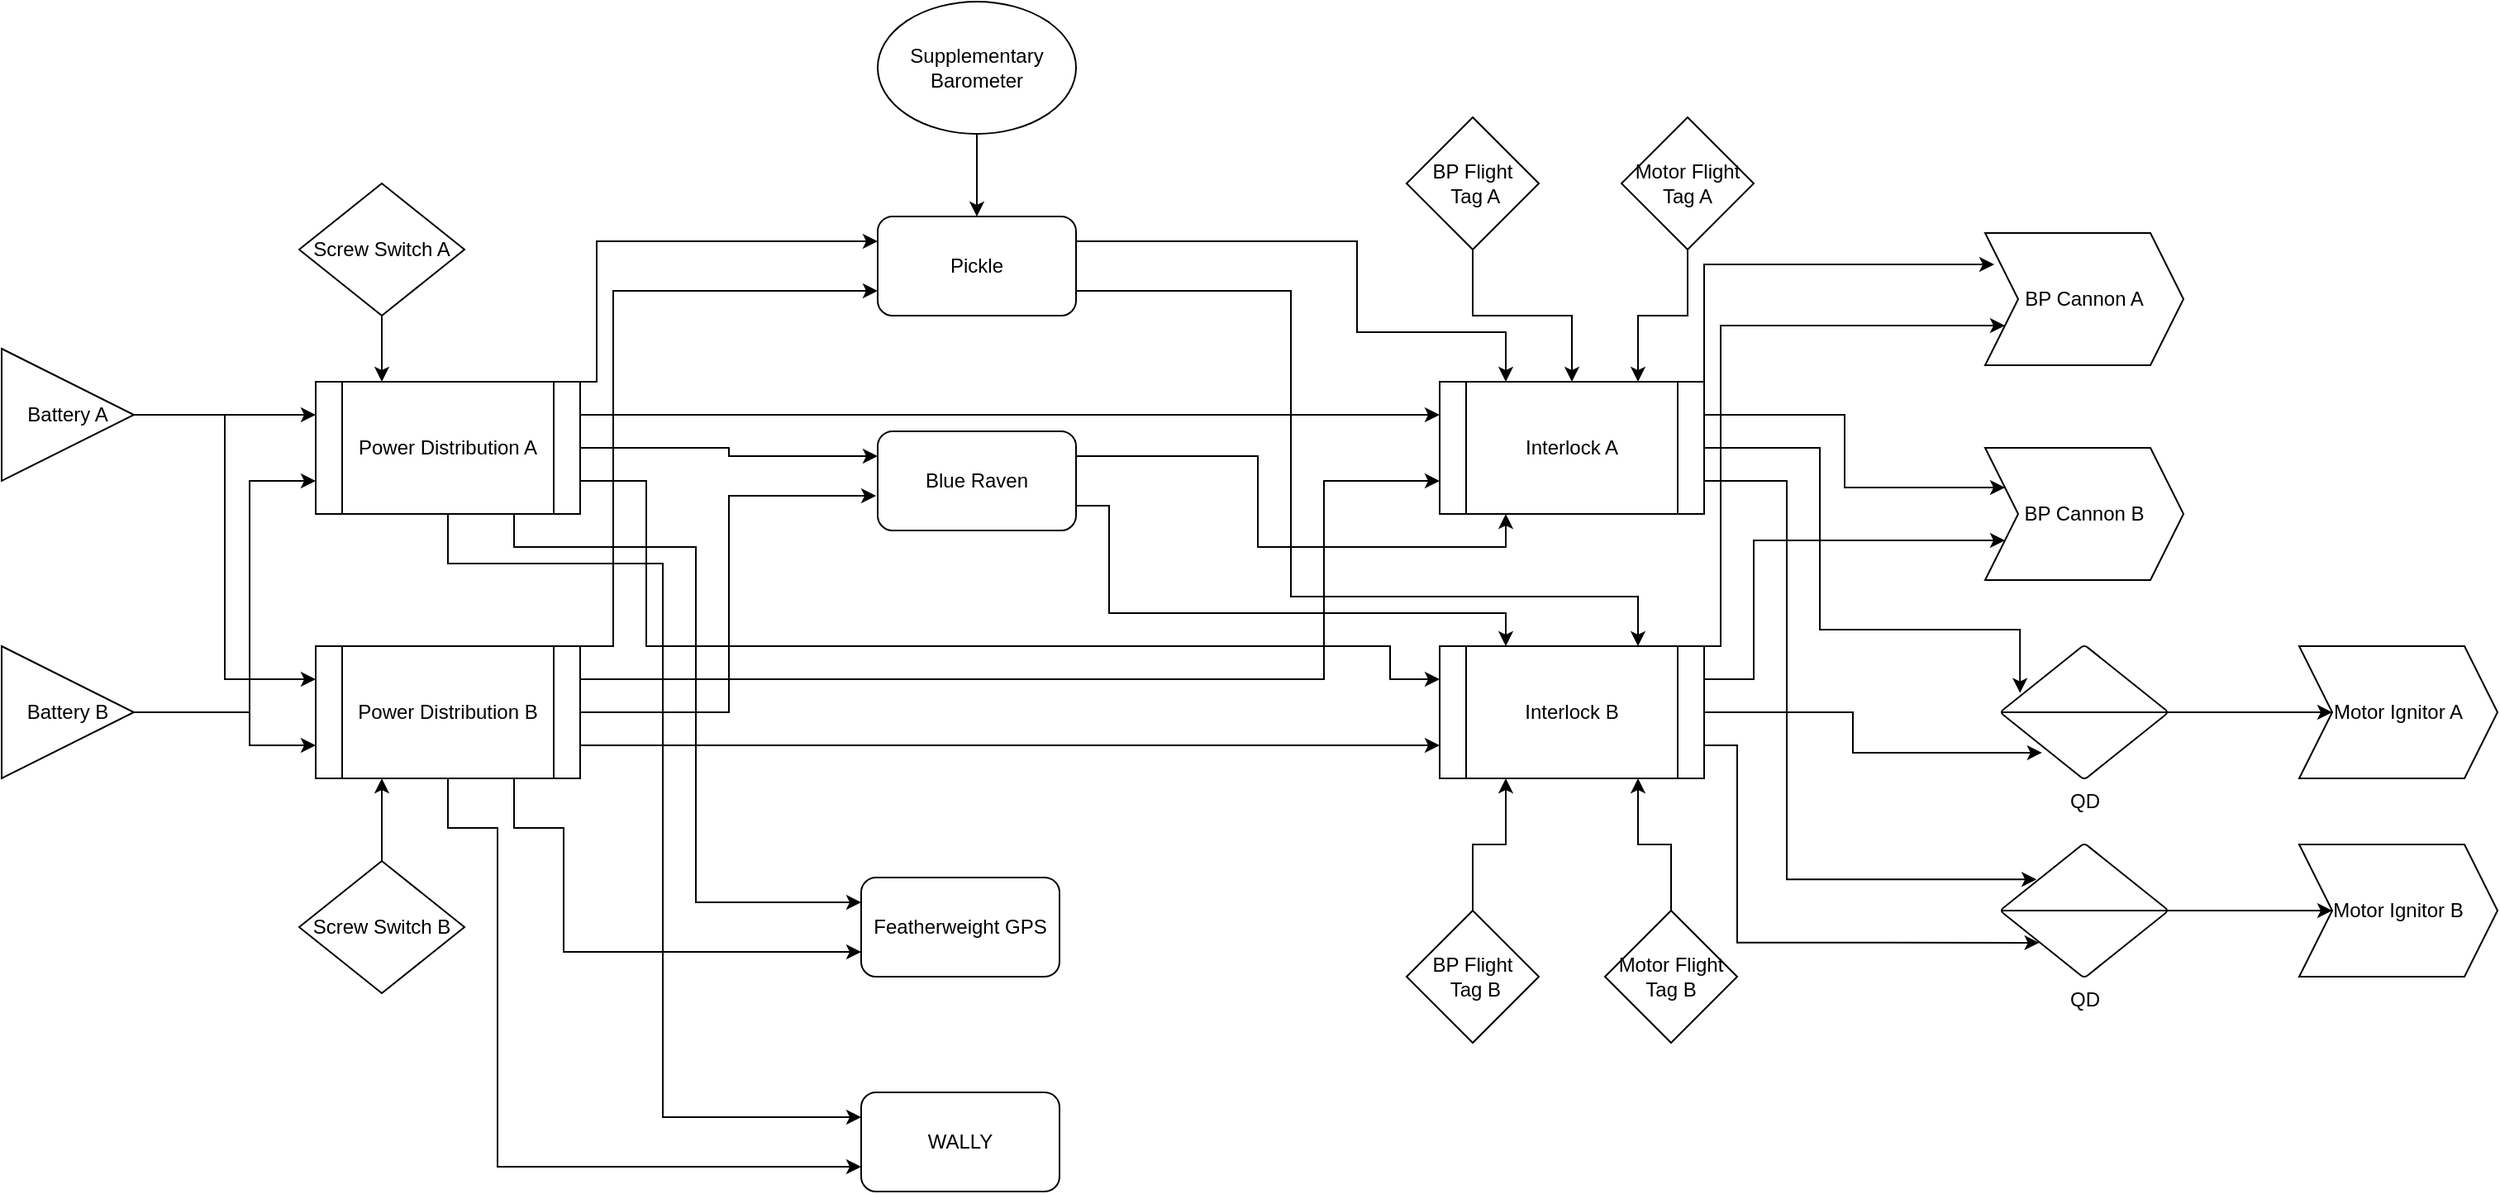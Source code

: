 <mxfile version="23.1.6" type="github">
  <diagram name="Page-1" id="FAxnaVmDCdUew-bZ3t1k">
    <mxGraphModel dx="1060" dy="620" grid="1" gridSize="10" guides="1" tooltips="1" connect="1" arrows="1" fold="1" page="1" pageScale="1" pageWidth="2336" pageHeight="1654" math="0" shadow="0">
      <root>
        <mxCell id="0" />
        <mxCell id="1" parent="0" />
        <mxCell id="Ocz2RVNLNiVchELcto32-72" style="edgeStyle=orthogonalEdgeStyle;rounded=0;orthogonalLoop=1;jettySize=auto;html=1;exitX=1;exitY=0;exitDx=0;exitDy=0;entryX=0;entryY=0.25;entryDx=0;entryDy=0;" edge="1" parent="1" source="Ocz2RVNLNiVchELcto32-1" target="Ocz2RVNLNiVchELcto32-20">
          <mxGeometry relative="1" as="geometry">
            <Array as="points">
              <mxPoint x="570" y="240" />
              <mxPoint x="570" y="155" />
            </Array>
          </mxGeometry>
        </mxCell>
        <mxCell id="Ocz2RVNLNiVchELcto32-73" style="edgeStyle=orthogonalEdgeStyle;rounded=0;orthogonalLoop=1;jettySize=auto;html=1;exitX=1;exitY=0.25;exitDx=0;exitDy=0;entryX=0;entryY=0.25;entryDx=0;entryDy=0;" edge="1" parent="1" source="Ocz2RVNLNiVchELcto32-1" target="Ocz2RVNLNiVchELcto32-41">
          <mxGeometry relative="1" as="geometry" />
        </mxCell>
        <mxCell id="Ocz2RVNLNiVchELcto32-74" style="edgeStyle=orthogonalEdgeStyle;rounded=0;orthogonalLoop=1;jettySize=auto;html=1;exitX=1;exitY=0.5;exitDx=0;exitDy=0;entryX=0;entryY=0.25;entryDx=0;entryDy=0;" edge="1" parent="1" source="Ocz2RVNLNiVchELcto32-1" target="Ocz2RVNLNiVchELcto32-24">
          <mxGeometry relative="1" as="geometry" />
        </mxCell>
        <mxCell id="Ocz2RVNLNiVchELcto32-75" style="edgeStyle=orthogonalEdgeStyle;rounded=0;orthogonalLoop=1;jettySize=auto;html=1;exitX=1;exitY=0.75;exitDx=0;exitDy=0;entryX=0;entryY=0.25;entryDx=0;entryDy=0;" edge="1" parent="1" source="Ocz2RVNLNiVchELcto32-1" target="Ocz2RVNLNiVchELcto32-42">
          <mxGeometry relative="1" as="geometry">
            <Array as="points">
              <mxPoint x="600" y="300" />
              <mxPoint x="600" y="400" />
              <mxPoint x="1050" y="400" />
              <mxPoint x="1050" y="420" />
            </Array>
          </mxGeometry>
        </mxCell>
        <mxCell id="Ocz2RVNLNiVchELcto32-101" style="edgeStyle=orthogonalEdgeStyle;rounded=0;orthogonalLoop=1;jettySize=auto;html=1;exitX=0.75;exitY=1;exitDx=0;exitDy=0;entryX=0;entryY=0.25;entryDx=0;entryDy=0;" edge="1" parent="1" source="Ocz2RVNLNiVchELcto32-1" target="Ocz2RVNLNiVchELcto32-28">
          <mxGeometry relative="1" as="geometry">
            <Array as="points">
              <mxPoint x="520" y="340" />
              <mxPoint x="630" y="340" />
              <mxPoint x="630" y="555" />
            </Array>
          </mxGeometry>
        </mxCell>
        <mxCell id="Ocz2RVNLNiVchELcto32-102" style="edgeStyle=orthogonalEdgeStyle;rounded=0;orthogonalLoop=1;jettySize=auto;html=1;exitX=0.5;exitY=1;exitDx=0;exitDy=0;entryX=0;entryY=0.25;entryDx=0;entryDy=0;" edge="1" parent="1" source="Ocz2RVNLNiVchELcto32-1" target="Ocz2RVNLNiVchELcto32-27">
          <mxGeometry relative="1" as="geometry">
            <Array as="points">
              <mxPoint x="480" y="350" />
              <mxPoint x="610" y="350" />
              <mxPoint x="610" y="685" />
            </Array>
          </mxGeometry>
        </mxCell>
        <mxCell id="Ocz2RVNLNiVchELcto32-1" value="Power Distribution A" style="shape=process;whiteSpace=wrap;html=1;backgroundOutline=1;" vertex="1" parent="1">
          <mxGeometry x="400" y="240" width="160" height="80" as="geometry" />
        </mxCell>
        <mxCell id="Ocz2RVNLNiVchELcto32-76" style="edgeStyle=orthogonalEdgeStyle;rounded=0;orthogonalLoop=1;jettySize=auto;html=1;exitX=1;exitY=0;exitDx=0;exitDy=0;entryX=0;entryY=0.75;entryDx=0;entryDy=0;" edge="1" parent="1" source="Ocz2RVNLNiVchELcto32-2" target="Ocz2RVNLNiVchELcto32-20">
          <mxGeometry relative="1" as="geometry">
            <Array as="points">
              <mxPoint x="580" y="400" />
              <mxPoint x="580" y="185" />
            </Array>
          </mxGeometry>
        </mxCell>
        <mxCell id="Ocz2RVNLNiVchELcto32-77" style="edgeStyle=orthogonalEdgeStyle;rounded=0;orthogonalLoop=1;jettySize=auto;html=1;exitX=1;exitY=0.25;exitDx=0;exitDy=0;entryX=0;entryY=0.75;entryDx=0;entryDy=0;" edge="1" parent="1" source="Ocz2RVNLNiVchELcto32-2" target="Ocz2RVNLNiVchELcto32-41">
          <mxGeometry relative="1" as="geometry">
            <Array as="points">
              <mxPoint x="1010" y="420" />
              <mxPoint x="1010" y="300" />
            </Array>
          </mxGeometry>
        </mxCell>
        <mxCell id="Ocz2RVNLNiVchELcto32-79" style="edgeStyle=orthogonalEdgeStyle;rounded=0;orthogonalLoop=1;jettySize=auto;html=1;exitX=1;exitY=0.75;exitDx=0;exitDy=0;entryX=0;entryY=0.75;entryDx=0;entryDy=0;" edge="1" parent="1" source="Ocz2RVNLNiVchELcto32-2" target="Ocz2RVNLNiVchELcto32-42">
          <mxGeometry relative="1" as="geometry" />
        </mxCell>
        <mxCell id="Ocz2RVNLNiVchELcto32-105" style="edgeStyle=orthogonalEdgeStyle;rounded=0;orthogonalLoop=1;jettySize=auto;html=1;exitX=0.75;exitY=1;exitDx=0;exitDy=0;entryX=0;entryY=0.75;entryDx=0;entryDy=0;" edge="1" parent="1" source="Ocz2RVNLNiVchELcto32-2" target="Ocz2RVNLNiVchELcto32-28">
          <mxGeometry relative="1" as="geometry">
            <Array as="points">
              <mxPoint x="520" y="510" />
              <mxPoint x="550" y="510" />
              <mxPoint x="550" y="585" />
            </Array>
          </mxGeometry>
        </mxCell>
        <mxCell id="Ocz2RVNLNiVchELcto32-106" style="edgeStyle=orthogonalEdgeStyle;rounded=0;orthogonalLoop=1;jettySize=auto;html=1;exitX=0.5;exitY=1;exitDx=0;exitDy=0;entryX=0;entryY=0.75;entryDx=0;entryDy=0;" edge="1" parent="1" source="Ocz2RVNLNiVchELcto32-2" target="Ocz2RVNLNiVchELcto32-27">
          <mxGeometry relative="1" as="geometry">
            <Array as="points">
              <mxPoint x="480" y="510" />
              <mxPoint x="510" y="510" />
              <mxPoint x="510" y="715" />
            </Array>
          </mxGeometry>
        </mxCell>
        <mxCell id="Ocz2RVNLNiVchELcto32-2" value="Power Distribution B" style="shape=process;whiteSpace=wrap;html=1;backgroundOutline=1;" vertex="1" parent="1">
          <mxGeometry x="400" y="400" width="160" height="80" as="geometry" />
        </mxCell>
        <mxCell id="Ocz2RVNLNiVchELcto32-17" style="edgeStyle=orthogonalEdgeStyle;rounded=0;orthogonalLoop=1;jettySize=auto;html=1;exitX=1;exitY=0.5;exitDx=0;exitDy=0;entryX=0;entryY=0.75;entryDx=0;entryDy=0;" edge="1" parent="1" source="Ocz2RVNLNiVchELcto32-3" target="Ocz2RVNLNiVchELcto32-2">
          <mxGeometry relative="1" as="geometry">
            <Array as="points">
              <mxPoint x="360" y="440" />
              <mxPoint x="360" y="460" />
            </Array>
          </mxGeometry>
        </mxCell>
        <mxCell id="Ocz2RVNLNiVchELcto32-18" style="edgeStyle=orthogonalEdgeStyle;rounded=0;orthogonalLoop=1;jettySize=auto;html=1;exitX=1;exitY=0.5;exitDx=0;exitDy=0;entryX=0;entryY=0.75;entryDx=0;entryDy=0;" edge="1" parent="1" source="Ocz2RVNLNiVchELcto32-3" target="Ocz2RVNLNiVchELcto32-1">
          <mxGeometry relative="1" as="geometry">
            <Array as="points">
              <mxPoint x="360" y="440" />
              <mxPoint x="360" y="300" />
            </Array>
          </mxGeometry>
        </mxCell>
        <mxCell id="Ocz2RVNLNiVchELcto32-3" value="Battery B" style="triangle;whiteSpace=wrap;html=1;" vertex="1" parent="1">
          <mxGeometry x="210" y="400" width="80" height="80" as="geometry" />
        </mxCell>
        <mxCell id="Ocz2RVNLNiVchELcto32-13" style="edgeStyle=orthogonalEdgeStyle;rounded=0;orthogonalLoop=1;jettySize=auto;html=1;exitX=1;exitY=0.5;exitDx=0;exitDy=0;entryX=0;entryY=0.25;entryDx=0;entryDy=0;" edge="1" parent="1" source="Ocz2RVNLNiVchELcto32-4" target="Ocz2RVNLNiVchELcto32-1">
          <mxGeometry relative="1" as="geometry" />
        </mxCell>
        <mxCell id="Ocz2RVNLNiVchELcto32-15" style="edgeStyle=orthogonalEdgeStyle;rounded=0;orthogonalLoop=1;jettySize=auto;html=1;exitX=1;exitY=0.5;exitDx=0;exitDy=0;entryX=0;entryY=0.25;entryDx=0;entryDy=0;" edge="1" parent="1" source="Ocz2RVNLNiVchELcto32-4" target="Ocz2RVNLNiVchELcto32-2">
          <mxGeometry relative="1" as="geometry" />
        </mxCell>
        <mxCell id="Ocz2RVNLNiVchELcto32-4" value="Battery A" style="triangle;whiteSpace=wrap;html=1;" vertex="1" parent="1">
          <mxGeometry x="210" y="220" width="80" height="80" as="geometry" />
        </mxCell>
        <mxCell id="Ocz2RVNLNiVchELcto32-104" style="edgeStyle=orthogonalEdgeStyle;rounded=0;orthogonalLoop=1;jettySize=auto;html=1;exitX=0.5;exitY=1;exitDx=0;exitDy=0;entryX=0.25;entryY=0;entryDx=0;entryDy=0;" edge="1" parent="1" source="Ocz2RVNLNiVchELcto32-8" target="Ocz2RVNLNiVchELcto32-1">
          <mxGeometry relative="1" as="geometry" />
        </mxCell>
        <mxCell id="Ocz2RVNLNiVchELcto32-8" value="Screw Switch A" style="rhombus;whiteSpace=wrap;html=1;" vertex="1" parent="1">
          <mxGeometry x="390" y="120" width="100" height="80" as="geometry" />
        </mxCell>
        <mxCell id="Ocz2RVNLNiVchELcto32-103" style="edgeStyle=orthogonalEdgeStyle;rounded=0;orthogonalLoop=1;jettySize=auto;html=1;exitX=0.5;exitY=0;exitDx=0;exitDy=0;entryX=0.25;entryY=1;entryDx=0;entryDy=0;" edge="1" parent="1" source="Ocz2RVNLNiVchELcto32-9" target="Ocz2RVNLNiVchELcto32-2">
          <mxGeometry relative="1" as="geometry" />
        </mxCell>
        <mxCell id="Ocz2RVNLNiVchELcto32-9" value="Screw Switch B" style="rhombus;whiteSpace=wrap;html=1;" vertex="1" parent="1">
          <mxGeometry x="390" y="530" width="100" height="80" as="geometry" />
        </mxCell>
        <mxCell id="Ocz2RVNLNiVchELcto32-97" style="edgeStyle=orthogonalEdgeStyle;rounded=0;orthogonalLoop=1;jettySize=auto;html=1;exitX=1;exitY=0.25;exitDx=0;exitDy=0;entryX=0.25;entryY=0;entryDx=0;entryDy=0;" edge="1" parent="1" source="Ocz2RVNLNiVchELcto32-20" target="Ocz2RVNLNiVchELcto32-41">
          <mxGeometry relative="1" as="geometry">
            <Array as="points">
              <mxPoint x="1030" y="155" />
              <mxPoint x="1030" y="210" />
              <mxPoint x="1120" y="210" />
            </Array>
          </mxGeometry>
        </mxCell>
        <mxCell id="Ocz2RVNLNiVchELcto32-98" style="edgeStyle=orthogonalEdgeStyle;rounded=0;orthogonalLoop=1;jettySize=auto;html=1;exitX=1;exitY=0.75;exitDx=0;exitDy=0;entryX=0.75;entryY=0;entryDx=0;entryDy=0;" edge="1" parent="1" source="Ocz2RVNLNiVchELcto32-20" target="Ocz2RVNLNiVchELcto32-42">
          <mxGeometry relative="1" as="geometry">
            <Array as="points">
              <mxPoint x="990" y="185" />
              <mxPoint x="990" y="370" />
              <mxPoint x="1200" y="370" />
            </Array>
          </mxGeometry>
        </mxCell>
        <mxCell id="Ocz2RVNLNiVchELcto32-20" value="Pickle" style="rounded=1;whiteSpace=wrap;html=1;" vertex="1" parent="1">
          <mxGeometry x="740" y="140" width="120" height="60" as="geometry" />
        </mxCell>
        <mxCell id="Ocz2RVNLNiVchELcto32-99" style="edgeStyle=orthogonalEdgeStyle;rounded=0;orthogonalLoop=1;jettySize=auto;html=1;exitX=1;exitY=0.25;exitDx=0;exitDy=0;entryX=0.25;entryY=1;entryDx=0;entryDy=0;" edge="1" parent="1" source="Ocz2RVNLNiVchELcto32-24" target="Ocz2RVNLNiVchELcto32-41">
          <mxGeometry relative="1" as="geometry" />
        </mxCell>
        <mxCell id="Ocz2RVNLNiVchELcto32-100" style="edgeStyle=orthogonalEdgeStyle;rounded=0;orthogonalLoop=1;jettySize=auto;html=1;exitX=1;exitY=0.75;exitDx=0;exitDy=0;entryX=0.25;entryY=0;entryDx=0;entryDy=0;" edge="1" parent="1" source="Ocz2RVNLNiVchELcto32-24" target="Ocz2RVNLNiVchELcto32-42">
          <mxGeometry relative="1" as="geometry">
            <Array as="points">
              <mxPoint x="880" y="315" />
              <mxPoint x="880" y="380" />
              <mxPoint x="1120" y="380" />
            </Array>
          </mxGeometry>
        </mxCell>
        <mxCell id="Ocz2RVNLNiVchELcto32-24" value="Blue Raven" style="rounded=1;whiteSpace=wrap;html=1;" vertex="1" parent="1">
          <mxGeometry x="740" y="270" width="120" height="60" as="geometry" />
        </mxCell>
        <mxCell id="Ocz2RVNLNiVchELcto32-27" value="WALLY" style="rounded=1;whiteSpace=wrap;html=1;" vertex="1" parent="1">
          <mxGeometry x="730" y="670" width="120" height="60" as="geometry" />
        </mxCell>
        <mxCell id="Ocz2RVNLNiVchELcto32-28" value="Featherweight GPS" style="rounded=1;whiteSpace=wrap;html=1;" vertex="1" parent="1">
          <mxGeometry x="730" y="540" width="120" height="60" as="geometry" />
        </mxCell>
        <mxCell id="Ocz2RVNLNiVchELcto32-39" style="edgeStyle=orthogonalEdgeStyle;rounded=0;orthogonalLoop=1;jettySize=auto;html=1;exitX=0.5;exitY=1;exitDx=0;exitDy=0;entryX=0.5;entryY=0;entryDx=0;entryDy=0;" edge="1" parent="1" source="Ocz2RVNLNiVchELcto32-38" target="Ocz2RVNLNiVchELcto32-20">
          <mxGeometry relative="1" as="geometry" />
        </mxCell>
        <mxCell id="Ocz2RVNLNiVchELcto32-38" value="Supplementary Barometer" style="ellipse;whiteSpace=wrap;html=1;" vertex="1" parent="1">
          <mxGeometry x="740" y="10" width="120" height="80" as="geometry" />
        </mxCell>
        <mxCell id="Ocz2RVNLNiVchELcto32-89" style="edgeStyle=orthogonalEdgeStyle;rounded=0;orthogonalLoop=1;jettySize=auto;html=1;exitX=1;exitY=0.25;exitDx=0;exitDy=0;entryX=0;entryY=0.25;entryDx=0;entryDy=0;" edge="1" parent="1" source="Ocz2RVNLNiVchELcto32-41" target="Ocz2RVNLNiVchELcto32-56">
          <mxGeometry relative="1" as="geometry" />
        </mxCell>
        <mxCell id="Ocz2RVNLNiVchELcto32-41" value="Interlock A" style="shape=process;whiteSpace=wrap;html=1;backgroundOutline=1;" vertex="1" parent="1">
          <mxGeometry x="1080" y="240" width="160" height="80" as="geometry" />
        </mxCell>
        <mxCell id="Ocz2RVNLNiVchELcto32-87" style="edgeStyle=orthogonalEdgeStyle;rounded=0;orthogonalLoop=1;jettySize=auto;html=1;exitX=1;exitY=0;exitDx=0;exitDy=0;entryX=0;entryY=0.75;entryDx=0;entryDy=0;" edge="1" parent="1" source="Ocz2RVNLNiVchELcto32-42" target="Ocz2RVNLNiVchELcto32-55">
          <mxGeometry relative="1" as="geometry">
            <Array as="points">
              <mxPoint x="1250" y="400" />
              <mxPoint x="1250" y="206" />
            </Array>
          </mxGeometry>
        </mxCell>
        <mxCell id="Ocz2RVNLNiVchELcto32-92" style="edgeStyle=orthogonalEdgeStyle;rounded=0;orthogonalLoop=1;jettySize=auto;html=1;exitX=1;exitY=0.25;exitDx=0;exitDy=0;entryX=0;entryY=0.75;entryDx=0;entryDy=0;" edge="1" parent="1" source="Ocz2RVNLNiVchELcto32-42" target="Ocz2RVNLNiVchELcto32-56">
          <mxGeometry relative="1" as="geometry">
            <Array as="points">
              <mxPoint x="1270" y="420" />
              <mxPoint x="1270" y="336" />
            </Array>
          </mxGeometry>
        </mxCell>
        <mxCell id="Ocz2RVNLNiVchELcto32-42" value="Interlock B" style="shape=process;whiteSpace=wrap;html=1;backgroundOutline=1;" vertex="1" parent="1">
          <mxGeometry x="1080" y="400" width="160" height="80" as="geometry" />
        </mxCell>
        <mxCell id="Ocz2RVNLNiVchELcto32-55" value="BP Cannon A" style="shape=step;perimeter=stepPerimeter;whiteSpace=wrap;html=1;fixedSize=1;" vertex="1" parent="1">
          <mxGeometry x="1410" y="150" width="120" height="80" as="geometry" />
        </mxCell>
        <mxCell id="Ocz2RVNLNiVchELcto32-56" value="BP Cannon B" style="shape=step;perimeter=stepPerimeter;whiteSpace=wrap;html=1;fixedSize=1;" vertex="1" parent="1">
          <mxGeometry x="1410" y="280" width="120" height="80" as="geometry" />
        </mxCell>
        <mxCell id="Ocz2RVNLNiVchELcto32-57" value="Motor Ignitor A" style="shape=step;perimeter=stepPerimeter;whiteSpace=wrap;html=1;fixedSize=1;" vertex="1" parent="1">
          <mxGeometry x="1600" y="400" width="120" height="80" as="geometry" />
        </mxCell>
        <mxCell id="Ocz2RVNLNiVchELcto32-63" value="Motor Ignitor B" style="shape=step;perimeter=stepPerimeter;whiteSpace=wrap;html=1;fixedSize=1;" vertex="1" parent="1">
          <mxGeometry x="1600" y="520" width="120" height="80" as="geometry" />
        </mxCell>
        <mxCell id="Ocz2RVNLNiVchELcto32-96" style="edgeStyle=orthogonalEdgeStyle;rounded=0;orthogonalLoop=1;jettySize=auto;html=1;exitX=0.5;exitY=1;exitDx=0;exitDy=0;entryX=0.5;entryY=0;entryDx=0;entryDy=0;" edge="1" parent="1" source="Ocz2RVNLNiVchELcto32-67" target="Ocz2RVNLNiVchELcto32-41">
          <mxGeometry relative="1" as="geometry" />
        </mxCell>
        <mxCell id="Ocz2RVNLNiVchELcto32-67" value="BP Flight&lt;br&gt;&amp;nbsp;Tag A" style="rhombus;whiteSpace=wrap;html=1;" vertex="1" parent="1">
          <mxGeometry x="1060" y="80" width="80" height="80" as="geometry" />
        </mxCell>
        <mxCell id="Ocz2RVNLNiVchELcto32-84" style="edgeStyle=orthogonalEdgeStyle;rounded=0;orthogonalLoop=1;jettySize=auto;html=1;exitX=0.5;exitY=1;exitDx=0;exitDy=0;entryX=0.75;entryY=0;entryDx=0;entryDy=0;" edge="1" parent="1" source="Ocz2RVNLNiVchELcto32-68" target="Ocz2RVNLNiVchELcto32-41">
          <mxGeometry relative="1" as="geometry" />
        </mxCell>
        <mxCell id="Ocz2RVNLNiVchELcto32-68" value="Motor Flight Tag A" style="rhombus;whiteSpace=wrap;html=1;" vertex="1" parent="1">
          <mxGeometry x="1190" y="80" width="80" height="80" as="geometry" />
        </mxCell>
        <mxCell id="Ocz2RVNLNiVchELcto32-80" style="edgeStyle=orthogonalEdgeStyle;rounded=0;orthogonalLoop=1;jettySize=auto;html=1;exitX=0.5;exitY=0;exitDx=0;exitDy=0;entryX=0.25;entryY=1;entryDx=0;entryDy=0;" edge="1" parent="1" source="Ocz2RVNLNiVchELcto32-69" target="Ocz2RVNLNiVchELcto32-42">
          <mxGeometry relative="1" as="geometry" />
        </mxCell>
        <mxCell id="Ocz2RVNLNiVchELcto32-69" value="BP Flight&lt;br&gt;&amp;nbsp;Tag B" style="rhombus;whiteSpace=wrap;html=1;" vertex="1" parent="1">
          <mxGeometry x="1060" y="560" width="80" height="80" as="geometry" />
        </mxCell>
        <mxCell id="Ocz2RVNLNiVchELcto32-82" style="edgeStyle=orthogonalEdgeStyle;rounded=0;orthogonalLoop=1;jettySize=auto;html=1;exitX=0.5;exitY=0;exitDx=0;exitDy=0;entryX=0.75;entryY=1;entryDx=0;entryDy=0;" edge="1" parent="1" source="Ocz2RVNLNiVchELcto32-70" target="Ocz2RVNLNiVchELcto32-42">
          <mxGeometry relative="1" as="geometry" />
        </mxCell>
        <mxCell id="Ocz2RVNLNiVchELcto32-70" value="Motor Flight Tag B" style="rhombus;whiteSpace=wrap;html=1;" vertex="1" parent="1">
          <mxGeometry x="1180" y="560" width="80" height="80" as="geometry" />
        </mxCell>
        <mxCell id="Ocz2RVNLNiVchELcto32-78" style="edgeStyle=orthogonalEdgeStyle;rounded=0;orthogonalLoop=1;jettySize=auto;html=1;exitX=1;exitY=0.5;exitDx=0;exitDy=0;entryX=-0.008;entryY=0.65;entryDx=0;entryDy=0;entryPerimeter=0;" edge="1" parent="1" source="Ocz2RVNLNiVchELcto32-2" target="Ocz2RVNLNiVchELcto32-24">
          <mxGeometry relative="1" as="geometry" />
        </mxCell>
        <mxCell id="Ocz2RVNLNiVchELcto32-86" style="edgeStyle=orthogonalEdgeStyle;rounded=0;orthogonalLoop=1;jettySize=auto;html=1;exitX=1;exitY=0;exitDx=0;exitDy=0;entryX=0.046;entryY=0.238;entryDx=0;entryDy=0;entryPerimeter=0;" edge="1" parent="1" source="Ocz2RVNLNiVchELcto32-41" target="Ocz2RVNLNiVchELcto32-55">
          <mxGeometry relative="1" as="geometry">
            <Array as="points">
              <mxPoint x="1240" y="169" />
            </Array>
          </mxGeometry>
        </mxCell>
        <mxCell id="Ocz2RVNLNiVchELcto32-109" style="edgeStyle=orthogonalEdgeStyle;rounded=0;orthogonalLoop=1;jettySize=auto;html=1;exitX=1;exitY=0.5;exitDx=0;exitDy=0;exitPerimeter=0;entryX=0;entryY=0.5;entryDx=0;entryDy=0;" edge="1" parent="1" source="Ocz2RVNLNiVchELcto32-107" target="Ocz2RVNLNiVchELcto32-57">
          <mxGeometry relative="1" as="geometry" />
        </mxCell>
        <mxCell id="Ocz2RVNLNiVchELcto32-107" value="QD" style="verticalLabelPosition=bottom;verticalAlign=top;html=1;shape=mxgraph.flowchart.sort;" vertex="1" parent="1">
          <mxGeometry x="1420" y="400" width="100" height="80" as="geometry" />
        </mxCell>
        <mxCell id="Ocz2RVNLNiVchELcto32-110" style="edgeStyle=orthogonalEdgeStyle;rounded=0;orthogonalLoop=1;jettySize=auto;html=1;exitX=1;exitY=0.5;exitDx=0;exitDy=0;exitPerimeter=0;" edge="1" parent="1" source="Ocz2RVNLNiVchELcto32-108" target="Ocz2RVNLNiVchELcto32-63">
          <mxGeometry relative="1" as="geometry" />
        </mxCell>
        <mxCell id="Ocz2RVNLNiVchELcto32-108" value="QD" style="verticalLabelPosition=bottom;verticalAlign=top;html=1;shape=mxgraph.flowchart.sort;" vertex="1" parent="1">
          <mxGeometry x="1420" y="520" width="100" height="80" as="geometry" />
        </mxCell>
        <mxCell id="Ocz2RVNLNiVchELcto32-111" style="edgeStyle=orthogonalEdgeStyle;rounded=0;orthogonalLoop=1;jettySize=auto;html=1;exitX=1;exitY=0.5;exitDx=0;exitDy=0;entryX=0.111;entryY=0.354;entryDx=0;entryDy=0;entryPerimeter=0;" edge="1" parent="1" source="Ocz2RVNLNiVchELcto32-41" target="Ocz2RVNLNiVchELcto32-107">
          <mxGeometry relative="1" as="geometry">
            <Array as="points">
              <mxPoint x="1310" y="280" />
              <mxPoint x="1310" y="390" />
              <mxPoint x="1431" y="390" />
            </Array>
          </mxGeometry>
        </mxCell>
        <mxCell id="Ocz2RVNLNiVchELcto32-112" style="edgeStyle=orthogonalEdgeStyle;rounded=0;orthogonalLoop=1;jettySize=auto;html=1;exitX=1;exitY=0.5;exitDx=0;exitDy=0;entryX=0.244;entryY=0.806;entryDx=0;entryDy=0;entryPerimeter=0;" edge="1" parent="1" source="Ocz2RVNLNiVchELcto32-42" target="Ocz2RVNLNiVchELcto32-107">
          <mxGeometry relative="1" as="geometry" />
        </mxCell>
        <mxCell id="Ocz2RVNLNiVchELcto32-113" style="edgeStyle=orthogonalEdgeStyle;rounded=0;orthogonalLoop=1;jettySize=auto;html=1;exitX=1;exitY=0.75;exitDx=0;exitDy=0;entryX=0.211;entryY=0.264;entryDx=0;entryDy=0;entryPerimeter=0;" edge="1" parent="1" source="Ocz2RVNLNiVchELcto32-41" target="Ocz2RVNLNiVchELcto32-108">
          <mxGeometry relative="1" as="geometry">
            <Array as="points">
              <mxPoint x="1290" y="300" />
              <mxPoint x="1290" y="541" />
            </Array>
          </mxGeometry>
        </mxCell>
        <mxCell id="Ocz2RVNLNiVchELcto32-115" style="edgeStyle=orthogonalEdgeStyle;rounded=0;orthogonalLoop=1;jettySize=auto;html=1;exitX=1;exitY=0.75;exitDx=0;exitDy=0;entryX=0.228;entryY=0.743;entryDx=0;entryDy=0;entryPerimeter=0;" edge="1" parent="1" source="Ocz2RVNLNiVchELcto32-42" target="Ocz2RVNLNiVchELcto32-108">
          <mxGeometry relative="1" as="geometry">
            <Array as="points">
              <mxPoint x="1260" y="460" />
              <mxPoint x="1260" y="579" />
            </Array>
          </mxGeometry>
        </mxCell>
      </root>
    </mxGraphModel>
  </diagram>
</mxfile>
